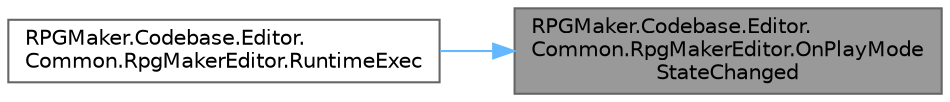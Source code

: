 digraph "RPGMaker.Codebase.Editor.Common.RpgMakerEditor.OnPlayModeStateChanged"
{
 // LATEX_PDF_SIZE
  bgcolor="transparent";
  edge [fontname=Helvetica,fontsize=10,labelfontname=Helvetica,labelfontsize=10];
  node [fontname=Helvetica,fontsize=10,shape=box,height=0.2,width=0.4];
  rankdir="RL";
  Node1 [id="Node000001",label="RPGMaker.Codebase.Editor.\lCommon.RpgMakerEditor.OnPlayMode\lStateChanged",height=0.2,width=0.4,color="gray40", fillcolor="grey60", style="filled", fontcolor="black",tooltip="Playmodeの状態が変わった時に実行される"];
  Node1 -> Node2 [id="edge1_Node000001_Node000002",dir="back",color="steelblue1",style="solid",tooltip=" "];
  Node2 [id="Node000002",label="RPGMaker.Codebase.Editor.\lCommon.RpgMakerEditor.RuntimeExec",height=0.2,width=0.4,color="grey40", fillcolor="white", style="filled",URL="$d9/d53/class_r_p_g_maker_1_1_codebase_1_1_editor_1_1_common_1_1_rpg_maker_editor.html#a44f37a971a2db67ce3654c510ef8e6c7",tooltip=" "];
}
